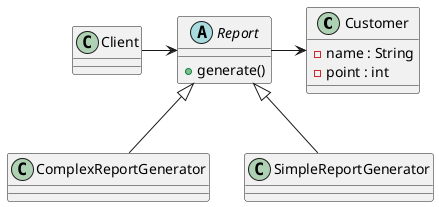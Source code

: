 @startuml

class Customer {
- name : String
- point : int
}

abstract Report {
+ generate()
}

class ComplexReportGenerator {
}

class SimpleReportGenerator {
}

Client -> Report

Report <|-- ComplexReportGenerator
Report <|-- SimpleReportGenerator

Report  -> Customer


@enduml
